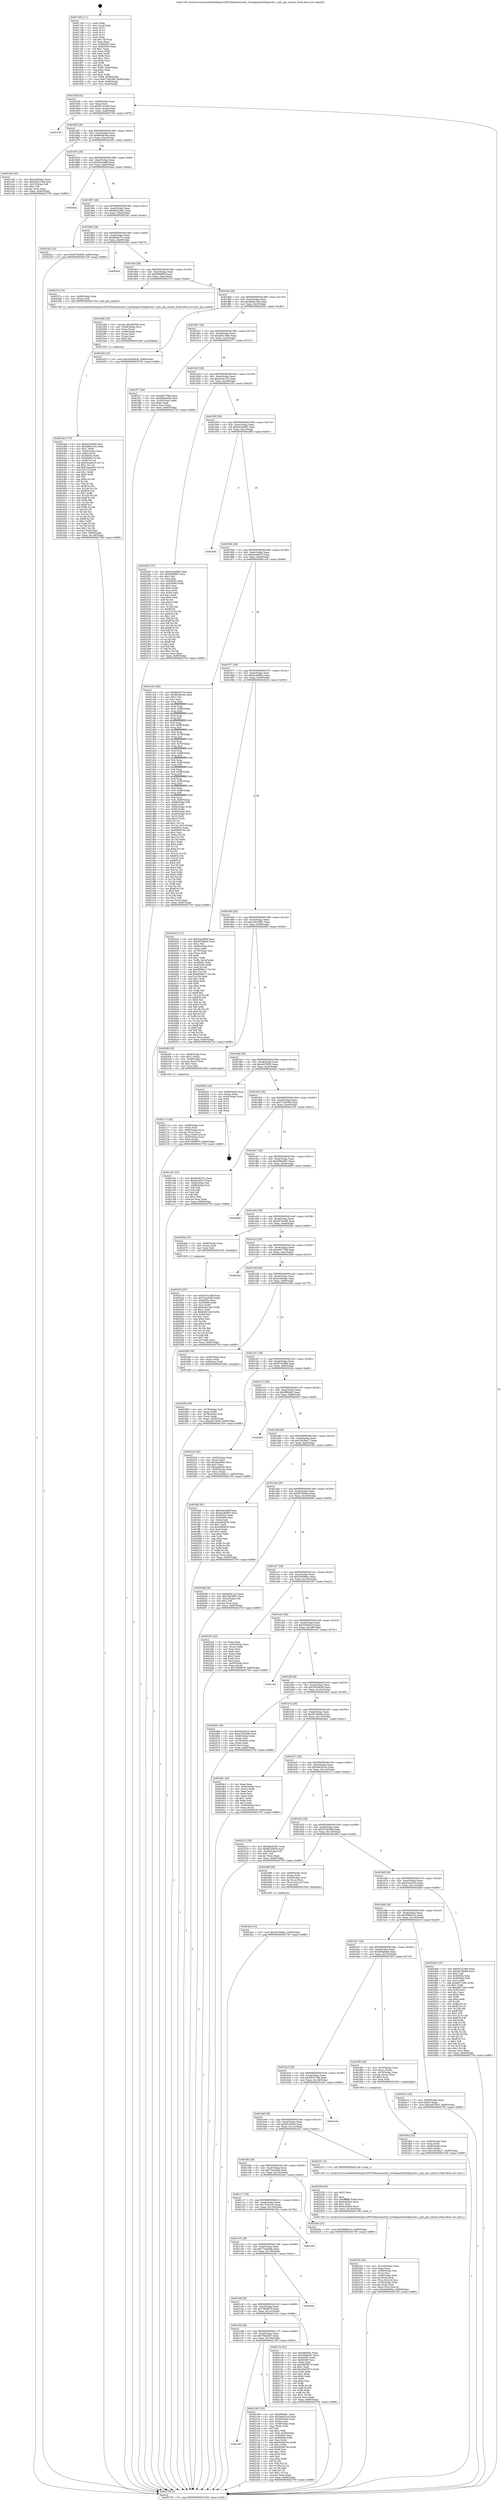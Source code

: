 digraph "0x4017d0" {
  label = "0x4017d0 (/mnt/c/Users/mathe/Desktop/tcc/POCII/binaries/extr_h2odepspicotlslibpicotls.c_ptls_get_context_Final-ollvm.out::main(0))"
  labelloc = "t"
  node[shape=record]

  Entry [label="",width=0.3,height=0.3,shape=circle,fillcolor=black,style=filled]
  "0x40183f" [label="{
     0x40183f [32]\l
     | [instrs]\l
     &nbsp;&nbsp;0x40183f \<+6\>: mov -0x90(%rbp),%eax\l
     &nbsp;&nbsp;0x401845 \<+2\>: mov %eax,%ecx\l
     &nbsp;&nbsp;0x401847 \<+6\>: sub $0x837a1eb9,%ecx\l
     &nbsp;&nbsp;0x40184d \<+6\>: mov %eax,-0xa4(%rbp)\l
     &nbsp;&nbsp;0x401853 \<+6\>: mov %ecx,-0xa8(%rbp)\l
     &nbsp;&nbsp;0x401859 \<+6\>: je 0000000000402740 \<main+0xf70\>\l
  }"]
  "0x402740" [label="{
     0x402740\l
  }", style=dashed]
  "0x40185f" [label="{
     0x40185f [28]\l
     | [instrs]\l
     &nbsp;&nbsp;0x40185f \<+5\>: jmp 0000000000401864 \<main+0x94\>\l
     &nbsp;&nbsp;0x401864 \<+6\>: mov -0xa4(%rbp),%eax\l
     &nbsp;&nbsp;0x40186a \<+5\>: sub $0x86cbb16e,%eax\l
     &nbsp;&nbsp;0x40186f \<+6\>: mov %eax,-0xac(%rbp)\l
     &nbsp;&nbsp;0x401875 \<+6\>: je 0000000000401e20 \<main+0x650\>\l
  }"]
  Exit [label="",width=0.3,height=0.3,shape=circle,fillcolor=black,style=filled,peripheries=2]
  "0x401e20" [label="{
     0x401e20 [30]\l
     | [instrs]\l
     &nbsp;&nbsp;0x401e20 \<+5\>: mov $0xee39cd4c,%eax\l
     &nbsp;&nbsp;0x401e25 \<+5\>: mov $0x5d91576d,%ecx\l
     &nbsp;&nbsp;0x401e2a \<+3\>: mov -0x31(%rbp),%dl\l
     &nbsp;&nbsp;0x401e2d \<+3\>: test $0x1,%dl\l
     &nbsp;&nbsp;0x401e30 \<+3\>: cmovne %ecx,%eax\l
     &nbsp;&nbsp;0x401e33 \<+6\>: mov %eax,-0x90(%rbp)\l
     &nbsp;&nbsp;0x401e39 \<+5\>: jmp 0000000000402759 \<main+0xf89\>\l
  }"]
  "0x40187b" [label="{
     0x40187b [28]\l
     | [instrs]\l
     &nbsp;&nbsp;0x40187b \<+5\>: jmp 0000000000401880 \<main+0xb0\>\l
     &nbsp;&nbsp;0x401880 \<+6\>: mov -0xa4(%rbp),%eax\l
     &nbsp;&nbsp;0x401886 \<+5\>: sub $0x92ac486f,%eax\l
     &nbsp;&nbsp;0x40188b \<+6\>: mov %eax,-0xb0(%rbp)\l
     &nbsp;&nbsp;0x401891 \<+6\>: je 00000000004026aa \<main+0xeda\>\l
  }"]
  "0x40257d" [label="{
     0x40257d [97]\l
     | [instrs]\l
     &nbsp;&nbsp;0x40257d \<+5\>: mov $0x837a1eb9,%ecx\l
     &nbsp;&nbsp;0x402582 \<+5\>: mov $0x74ec5de0,%edx\l
     &nbsp;&nbsp;0x402587 \<+7\>: mov 0x40505c,%esi\l
     &nbsp;&nbsp;0x40258e \<+8\>: mov 0x405060,%r8d\l
     &nbsp;&nbsp;0x402596 \<+3\>: mov %esi,%r9d\l
     &nbsp;&nbsp;0x402599 \<+7\>: add $0x6c8a7ab3,%r9d\l
     &nbsp;&nbsp;0x4025a0 \<+4\>: sub $0x1,%r9d\l
     &nbsp;&nbsp;0x4025a4 \<+7\>: sub $0x6c8a7ab3,%r9d\l
     &nbsp;&nbsp;0x4025ab \<+4\>: imul %r9d,%esi\l
     &nbsp;&nbsp;0x4025af \<+3\>: and $0x1,%esi\l
     &nbsp;&nbsp;0x4025b2 \<+3\>: cmp $0x0,%esi\l
     &nbsp;&nbsp;0x4025b5 \<+4\>: sete %r10b\l
     &nbsp;&nbsp;0x4025b9 \<+4\>: cmp $0xa,%r8d\l
     &nbsp;&nbsp;0x4025bd \<+4\>: setl %r11b\l
     &nbsp;&nbsp;0x4025c1 \<+3\>: mov %r10b,%bl\l
     &nbsp;&nbsp;0x4025c4 \<+3\>: and %r11b,%bl\l
     &nbsp;&nbsp;0x4025c7 \<+3\>: xor %r11b,%r10b\l
     &nbsp;&nbsp;0x4025ca \<+3\>: or %r10b,%bl\l
     &nbsp;&nbsp;0x4025cd \<+3\>: test $0x1,%bl\l
     &nbsp;&nbsp;0x4025d0 \<+3\>: cmovne %edx,%ecx\l
     &nbsp;&nbsp;0x4025d3 \<+6\>: mov %ecx,-0x90(%rbp)\l
     &nbsp;&nbsp;0x4025d9 \<+5\>: jmp 0000000000402759 \<main+0xf89\>\l
  }"]
  "0x4026aa" [label="{
     0x4026aa\l
  }", style=dashed]
  "0x401897" [label="{
     0x401897 [28]\l
     | [instrs]\l
     &nbsp;&nbsp;0x401897 \<+5\>: jmp 000000000040189c \<main+0xcc\>\l
     &nbsp;&nbsp;0x40189c \<+6\>: mov -0xa4(%rbp),%eax\l
     &nbsp;&nbsp;0x4018a2 \<+5\>: sub $0x96a22d81,%eax\l
     &nbsp;&nbsp;0x4018a7 \<+6\>: mov %eax,-0xb4(%rbp)\l
     &nbsp;&nbsp;0x4018ad \<+6\>: je 00000000004022bc \<main+0xaec\>\l
  }"]
  "0x4024a2" [label="{
     0x4024a2 [15]\l
     | [instrs]\l
     &nbsp;&nbsp;0x4024a2 \<+10\>: movl $0x3b7be94a,-0x90(%rbp)\l
     &nbsp;&nbsp;0x4024ac \<+5\>: jmp 0000000000402759 \<main+0xf89\>\l
  }"]
  "0x4022bc" [label="{
     0x4022bc [15]\l
     | [instrs]\l
     &nbsp;&nbsp;0x4022bc \<+10\>: movl $0xf57be868,-0x90(%rbp)\l
     &nbsp;&nbsp;0x4022c6 \<+5\>: jmp 0000000000402759 \<main+0xf89\>\l
  }"]
  "0x4018b3" [label="{
     0x4018b3 [28]\l
     | [instrs]\l
     &nbsp;&nbsp;0x4018b3 \<+5\>: jmp 00000000004018b8 \<main+0xe8\>\l
     &nbsp;&nbsp;0x4018b8 \<+6\>: mov -0xa4(%rbp),%eax\l
     &nbsp;&nbsp;0x4018be \<+5\>: sub $0x9b40c57a,%eax\l
     &nbsp;&nbsp;0x4018c3 \<+6\>: mov %eax,-0xb8(%rbp)\l
     &nbsp;&nbsp;0x4018c9 \<+6\>: je 0000000000402644 \<main+0xe74\>\l
  }"]
  "0x4023ab" [label="{
     0x4023ab [170]\l
     | [instrs]\l
     &nbsp;&nbsp;0x4023ab \<+5\>: mov $0xb43cb665,%esi\l
     &nbsp;&nbsp;0x4023b0 \<+5\>: mov $0xa960c184,%edx\l
     &nbsp;&nbsp;0x4023b5 \<+3\>: mov $0x1,%r8b\l
     &nbsp;&nbsp;0x4023b8 \<+4\>: mov -0x40(%rbp),%rcx\l
     &nbsp;&nbsp;0x4023bc \<+6\>: movl $0x0,(%rcx)\l
     &nbsp;&nbsp;0x4023c2 \<+8\>: mov 0x40505c,%r9d\l
     &nbsp;&nbsp;0x4023ca \<+8\>: mov 0x405060,%r10d\l
     &nbsp;&nbsp;0x4023d2 \<+3\>: mov %r9d,%r11d\l
     &nbsp;&nbsp;0x4023d5 \<+7\>: sub $0x52eae925,%r11d\l
     &nbsp;&nbsp;0x4023dc \<+4\>: sub $0x1,%r11d\l
     &nbsp;&nbsp;0x4023e0 \<+7\>: add $0x52eae925,%r11d\l
     &nbsp;&nbsp;0x4023e7 \<+4\>: imul %r11d,%r9d\l
     &nbsp;&nbsp;0x4023eb \<+4\>: and $0x1,%r9d\l
     &nbsp;&nbsp;0x4023ef \<+4\>: cmp $0x0,%r9d\l
     &nbsp;&nbsp;0x4023f3 \<+3\>: sete %bl\l
     &nbsp;&nbsp;0x4023f6 \<+4\>: cmp $0xa,%r10d\l
     &nbsp;&nbsp;0x4023fa \<+4\>: setl %r14b\l
     &nbsp;&nbsp;0x4023fe \<+3\>: mov %bl,%r15b\l
     &nbsp;&nbsp;0x402401 \<+4\>: xor $0xff,%r15b\l
     &nbsp;&nbsp;0x402405 \<+3\>: mov %r14b,%r12b\l
     &nbsp;&nbsp;0x402408 \<+4\>: xor $0xff,%r12b\l
     &nbsp;&nbsp;0x40240c \<+4\>: xor $0x1,%r8b\l
     &nbsp;&nbsp;0x402410 \<+3\>: mov %r15b,%r13b\l
     &nbsp;&nbsp;0x402413 \<+4\>: and $0xff,%r13b\l
     &nbsp;&nbsp;0x402417 \<+3\>: and %r8b,%bl\l
     &nbsp;&nbsp;0x40241a \<+3\>: mov %r12b,%cl\l
     &nbsp;&nbsp;0x40241d \<+3\>: and $0xff,%cl\l
     &nbsp;&nbsp;0x402420 \<+3\>: and %r8b,%r14b\l
     &nbsp;&nbsp;0x402423 \<+3\>: or %bl,%r13b\l
     &nbsp;&nbsp;0x402426 \<+3\>: or %r14b,%cl\l
     &nbsp;&nbsp;0x402429 \<+3\>: xor %cl,%r13b\l
     &nbsp;&nbsp;0x40242c \<+3\>: or %r12b,%r15b\l
     &nbsp;&nbsp;0x40242f \<+4\>: xor $0xff,%r15b\l
     &nbsp;&nbsp;0x402433 \<+4\>: or $0x1,%r8b\l
     &nbsp;&nbsp;0x402437 \<+3\>: and %r8b,%r15b\l
     &nbsp;&nbsp;0x40243a \<+3\>: or %r15b,%r13b\l
     &nbsp;&nbsp;0x40243d \<+4\>: test $0x1,%r13b\l
     &nbsp;&nbsp;0x402441 \<+3\>: cmovne %edx,%esi\l
     &nbsp;&nbsp;0x402444 \<+6\>: mov %esi,-0x90(%rbp)\l
     &nbsp;&nbsp;0x40244a \<+6\>: mov %eax,-0x148(%rbp)\l
     &nbsp;&nbsp;0x402450 \<+5\>: jmp 0000000000402759 \<main+0xf89\>\l
  }"]
  "0x402644" [label="{
     0x402644\l
  }", style=dashed]
  "0x4018cf" [label="{
     0x4018cf [28]\l
     | [instrs]\l
     &nbsp;&nbsp;0x4018cf \<+5\>: jmp 00000000004018d4 \<main+0x104\>\l
     &nbsp;&nbsp;0x4018d4 \<+6\>: mov -0xa4(%rbp),%eax\l
     &nbsp;&nbsp;0x4018da \<+5\>: sub $0x9f4f0f93,%eax\l
     &nbsp;&nbsp;0x4018df \<+6\>: mov %eax,-0xbc(%rbp)\l
     &nbsp;&nbsp;0x4018e5 \<+6\>: je 000000000040237e \<main+0xbae\>\l
  }"]
  "0x40238a" [label="{
     0x40238a [33]\l
     | [instrs]\l
     &nbsp;&nbsp;0x40238a \<+10\>: movabs $0x4030b6,%rdi\l
     &nbsp;&nbsp;0x402394 \<+4\>: mov -0x48(%rbp),%rcx\l
     &nbsp;&nbsp;0x402398 \<+3\>: mov %rax,(%rcx)\l
     &nbsp;&nbsp;0x40239b \<+4\>: mov -0x48(%rbp),%rax\l
     &nbsp;&nbsp;0x40239f \<+3\>: mov (%rax),%rax\l
     &nbsp;&nbsp;0x4023a2 \<+2\>: mov (%rax),%esi\l
     &nbsp;&nbsp;0x4023a4 \<+2\>: mov $0x0,%al\l
     &nbsp;&nbsp;0x4023a6 \<+5\>: call 0000000000401040 \<printf@plt\>\l
     | [calls]\l
     &nbsp;&nbsp;0x401040 \{1\} (unknown)\l
  }"]
  "0x40237e" [label="{
     0x40237e [12]\l
     | [instrs]\l
     &nbsp;&nbsp;0x40237e \<+4\>: mov -0x68(%rbp),%rax\l
     &nbsp;&nbsp;0x402382 \<+3\>: mov (%rax),%rdi\l
     &nbsp;&nbsp;0x402385 \<+5\>: call 00000000004017b0 \<ptls_get_context\>\l
     | [calls]\l
     &nbsp;&nbsp;0x4017b0 \{1\} (/mnt/c/Users/mathe/Desktop/tcc/POCII/binaries/extr_h2odepspicotlslibpicotls.c_ptls_get_context_Final-ollvm.out::ptls_get_context)\l
  }"]
  "0x4018eb" [label="{
     0x4018eb [28]\l
     | [instrs]\l
     &nbsp;&nbsp;0x4018eb \<+5\>: jmp 00000000004018f0 \<main+0x120\>\l
     &nbsp;&nbsp;0x4018f0 \<+6\>: mov -0xa4(%rbp),%eax\l
     &nbsp;&nbsp;0x4018f6 \<+5\>: sub $0xa960c184,%eax\l
     &nbsp;&nbsp;0x4018fb \<+6\>: mov %eax,-0xc0(%rbp)\l
     &nbsp;&nbsp;0x401901 \<+6\>: je 0000000000402455 \<main+0xc85\>\l
  }"]
  "0x40225e" [label="{
     0x40225e [52]\l
     | [instrs]\l
     &nbsp;&nbsp;0x40225e \<+6\>: mov -0x144(%rbp),%ecx\l
     &nbsp;&nbsp;0x402264 \<+3\>: imul %eax,%ecx\l
     &nbsp;&nbsp;0x402267 \<+4\>: mov -0x68(%rbp),%rsi\l
     &nbsp;&nbsp;0x40226b \<+3\>: mov (%rsi),%rsi\l
     &nbsp;&nbsp;0x40226e \<+4\>: mov -0x60(%rbp),%rdi\l
     &nbsp;&nbsp;0x402272 \<+3\>: movslq (%rdi),%rdi\l
     &nbsp;&nbsp;0x402275 \<+4\>: mov (%rsi,%rdi,8),%rsi\l
     &nbsp;&nbsp;0x402279 \<+4\>: mov -0x50(%rbp),%rdi\l
     &nbsp;&nbsp;0x40227d \<+3\>: movslq (%rdi),%rdi\l
     &nbsp;&nbsp;0x402280 \<+3\>: mov %ecx,(%rsi,%rdi,4)\l
     &nbsp;&nbsp;0x402283 \<+10\>: movl $0x2e9590ec,-0x90(%rbp)\l
     &nbsp;&nbsp;0x40228d \<+5\>: jmp 0000000000402759 \<main+0xf89\>\l
  }"]
  "0x402455" [label="{
     0x402455 [15]\l
     | [instrs]\l
     &nbsp;&nbsp;0x402455 \<+10\>: movl $0x33b50b26,-0x90(%rbp)\l
     &nbsp;&nbsp;0x40245f \<+5\>: jmp 0000000000402759 \<main+0xf89\>\l
  }"]
  "0x401907" [label="{
     0x401907 [28]\l
     | [instrs]\l
     &nbsp;&nbsp;0x401907 \<+5\>: jmp 000000000040190c \<main+0x13c\>\l
     &nbsp;&nbsp;0x40190c \<+6\>: mov -0xa4(%rbp),%eax\l
     &nbsp;&nbsp;0x401912 \<+5\>: sub $0xad013b06,%eax\l
     &nbsp;&nbsp;0x401917 \<+6\>: mov %eax,-0xc4(%rbp)\l
     &nbsp;&nbsp;0x40191d \<+6\>: je 0000000000401f77 \<main+0x7a7\>\l
  }"]
  "0x402236" [label="{
     0x402236 [40]\l
     | [instrs]\l
     &nbsp;&nbsp;0x402236 \<+5\>: mov $0x2,%ecx\l
     &nbsp;&nbsp;0x40223b \<+1\>: cltd\l
     &nbsp;&nbsp;0x40223c \<+2\>: idiv %ecx\l
     &nbsp;&nbsp;0x40223e \<+6\>: imul $0xfffffffe,%edx,%ecx\l
     &nbsp;&nbsp;0x402244 \<+6\>: sub $0xfcd42fce,%ecx\l
     &nbsp;&nbsp;0x40224a \<+3\>: add $0x1,%ecx\l
     &nbsp;&nbsp;0x40224d \<+6\>: add $0xfcd42fce,%ecx\l
     &nbsp;&nbsp;0x402253 \<+6\>: mov %ecx,-0x144(%rbp)\l
     &nbsp;&nbsp;0x402259 \<+5\>: call 0000000000401160 \<next_i\>\l
     | [calls]\l
     &nbsp;&nbsp;0x401160 \{1\} (/mnt/c/Users/mathe/Desktop/tcc/POCII/binaries/extr_h2odepspicotlslibpicotls.c_ptls_get_context_Final-ollvm.out::next_i)\l
  }"]
  "0x401f77" [label="{
     0x401f77 [30]\l
     | [instrs]\l
     &nbsp;&nbsp;0x401f77 \<+5\>: mov $0xe90776fd,%eax\l
     &nbsp;&nbsp;0x401f7c \<+5\>: mov $0x588a6e26,%ecx\l
     &nbsp;&nbsp;0x401f81 \<+3\>: mov -0x30(%rbp),%edx\l
     &nbsp;&nbsp;0x401f84 \<+3\>: cmp $0x0,%edx\l
     &nbsp;&nbsp;0x401f87 \<+3\>: cmove %ecx,%eax\l
     &nbsp;&nbsp;0x401f8a \<+6\>: mov %eax,-0x90(%rbp)\l
     &nbsp;&nbsp;0x401f90 \<+5\>: jmp 0000000000402759 \<main+0xf89\>\l
  }"]
  "0x401923" [label="{
     0x401923 [28]\l
     | [instrs]\l
     &nbsp;&nbsp;0x401923 \<+5\>: jmp 0000000000401928 \<main+0x158\>\l
     &nbsp;&nbsp;0x401928 \<+6\>: mov -0xa4(%rbp),%eax\l
     &nbsp;&nbsp;0x40192e \<+5\>: sub $0xae54c122,%eax\l
     &nbsp;&nbsp;0x401933 \<+6\>: mov %eax,-0xc8(%rbp)\l
     &nbsp;&nbsp;0x401939 \<+6\>: je 00000000004022f5 \<main+0xb25\>\l
  }"]
  "0x401c87" [label="{
     0x401c87\l
  }", style=dashed]
  "0x4022f5" [label="{
     0x4022f5 [137]\l
     | [instrs]\l
     &nbsp;&nbsp;0x4022f5 \<+5\>: mov $0xb43cb665,%eax\l
     &nbsp;&nbsp;0x4022fa \<+5\>: mov $0x9f4f0f93,%ecx\l
     &nbsp;&nbsp;0x4022ff \<+2\>: mov $0x1,%dl\l
     &nbsp;&nbsp;0x402301 \<+2\>: xor %esi,%esi\l
     &nbsp;&nbsp;0x402303 \<+7\>: mov 0x40505c,%edi\l
     &nbsp;&nbsp;0x40230a \<+8\>: mov 0x405060,%r8d\l
     &nbsp;&nbsp;0x402312 \<+3\>: sub $0x1,%esi\l
     &nbsp;&nbsp;0x402315 \<+3\>: mov %edi,%r9d\l
     &nbsp;&nbsp;0x402318 \<+3\>: add %esi,%r9d\l
     &nbsp;&nbsp;0x40231b \<+4\>: imul %r9d,%edi\l
     &nbsp;&nbsp;0x40231f \<+3\>: and $0x1,%edi\l
     &nbsp;&nbsp;0x402322 \<+3\>: cmp $0x0,%edi\l
     &nbsp;&nbsp;0x402325 \<+4\>: sete %r10b\l
     &nbsp;&nbsp;0x402329 \<+4\>: cmp $0xa,%r8d\l
     &nbsp;&nbsp;0x40232d \<+4\>: setl %r11b\l
     &nbsp;&nbsp;0x402331 \<+3\>: mov %r10b,%bl\l
     &nbsp;&nbsp;0x402334 \<+3\>: xor $0xff,%bl\l
     &nbsp;&nbsp;0x402337 \<+3\>: mov %r11b,%r14b\l
     &nbsp;&nbsp;0x40233a \<+4\>: xor $0xff,%r14b\l
     &nbsp;&nbsp;0x40233e \<+3\>: xor $0x1,%dl\l
     &nbsp;&nbsp;0x402341 \<+3\>: mov %bl,%r15b\l
     &nbsp;&nbsp;0x402344 \<+4\>: and $0xff,%r15b\l
     &nbsp;&nbsp;0x402348 \<+3\>: and %dl,%r10b\l
     &nbsp;&nbsp;0x40234b \<+3\>: mov %r14b,%r12b\l
     &nbsp;&nbsp;0x40234e \<+4\>: and $0xff,%r12b\l
     &nbsp;&nbsp;0x402352 \<+3\>: and %dl,%r11b\l
     &nbsp;&nbsp;0x402355 \<+3\>: or %r10b,%r15b\l
     &nbsp;&nbsp;0x402358 \<+3\>: or %r11b,%r12b\l
     &nbsp;&nbsp;0x40235b \<+3\>: xor %r12b,%r15b\l
     &nbsp;&nbsp;0x40235e \<+3\>: or %r14b,%bl\l
     &nbsp;&nbsp;0x402361 \<+3\>: xor $0xff,%bl\l
     &nbsp;&nbsp;0x402364 \<+3\>: or $0x1,%dl\l
     &nbsp;&nbsp;0x402367 \<+2\>: and %dl,%bl\l
     &nbsp;&nbsp;0x402369 \<+3\>: or %bl,%r15b\l
     &nbsp;&nbsp;0x40236c \<+4\>: test $0x1,%r15b\l
     &nbsp;&nbsp;0x402370 \<+3\>: cmovne %ecx,%eax\l
     &nbsp;&nbsp;0x402373 \<+6\>: mov %eax,-0x90(%rbp)\l
     &nbsp;&nbsp;0x402379 \<+5\>: jmp 0000000000402759 \<main+0xf89\>\l
  }"]
  "0x40193f" [label="{
     0x40193f [28]\l
     | [instrs]\l
     &nbsp;&nbsp;0x40193f \<+5\>: jmp 0000000000401944 \<main+0x174\>\l
     &nbsp;&nbsp;0x401944 \<+6\>: mov -0xa4(%rbp),%eax\l
     &nbsp;&nbsp;0x40194a \<+5\>: sub $0xb43cb665,%eax\l
     &nbsp;&nbsp;0x40194f \<+6\>: mov %eax,-0xcc(%rbp)\l
     &nbsp;&nbsp;0x401955 \<+6\>: je 00000000004026f4 \<main+0xf24\>\l
  }"]
  "0x402199" [label="{
     0x402199 [122]\l
     | [instrs]\l
     &nbsp;&nbsp;0x402199 \<+5\>: mov $0x5f60d81,%eax\l
     &nbsp;&nbsp;0x40219e \<+5\>: mov $0x3eb3d1a4,%ecx\l
     &nbsp;&nbsp;0x4021a3 \<+4\>: mov -0x50(%rbp),%rdx\l
     &nbsp;&nbsp;0x4021a7 \<+2\>: mov (%rdx),%esi\l
     &nbsp;&nbsp;0x4021a9 \<+4\>: mov -0x58(%rbp),%rdx\l
     &nbsp;&nbsp;0x4021ad \<+2\>: cmp (%rdx),%esi\l
     &nbsp;&nbsp;0x4021af \<+4\>: setl %dil\l
     &nbsp;&nbsp;0x4021b3 \<+4\>: and $0x1,%dil\l
     &nbsp;&nbsp;0x4021b7 \<+4\>: mov %dil,-0x29(%rbp)\l
     &nbsp;&nbsp;0x4021bb \<+7\>: mov 0x40505c,%esi\l
     &nbsp;&nbsp;0x4021c2 \<+8\>: mov 0x405060,%r8d\l
     &nbsp;&nbsp;0x4021ca \<+3\>: mov %esi,%r9d\l
     &nbsp;&nbsp;0x4021cd \<+7\>: add $0x9004b76e,%r9d\l
     &nbsp;&nbsp;0x4021d4 \<+4\>: sub $0x1,%r9d\l
     &nbsp;&nbsp;0x4021d8 \<+7\>: sub $0x9004b76e,%r9d\l
     &nbsp;&nbsp;0x4021df \<+4\>: imul %r9d,%esi\l
     &nbsp;&nbsp;0x4021e3 \<+3\>: and $0x1,%esi\l
     &nbsp;&nbsp;0x4021e6 \<+3\>: cmp $0x0,%esi\l
     &nbsp;&nbsp;0x4021e9 \<+4\>: sete %dil\l
     &nbsp;&nbsp;0x4021ed \<+4\>: cmp $0xa,%r8d\l
     &nbsp;&nbsp;0x4021f1 \<+4\>: setl %r10b\l
     &nbsp;&nbsp;0x4021f5 \<+3\>: mov %dil,%r11b\l
     &nbsp;&nbsp;0x4021f8 \<+3\>: and %r10b,%r11b\l
     &nbsp;&nbsp;0x4021fb \<+3\>: xor %r10b,%dil\l
     &nbsp;&nbsp;0x4021fe \<+3\>: or %dil,%r11b\l
     &nbsp;&nbsp;0x402201 \<+4\>: test $0x1,%r11b\l
     &nbsp;&nbsp;0x402205 \<+3\>: cmovne %ecx,%eax\l
     &nbsp;&nbsp;0x402208 \<+6\>: mov %eax,-0x90(%rbp)\l
     &nbsp;&nbsp;0x40220e \<+5\>: jmp 0000000000402759 \<main+0xf89\>\l
  }"]
  "0x4026f4" [label="{
     0x4026f4\l
  }", style=dashed]
  "0x40195b" [label="{
     0x40195b [28]\l
     | [instrs]\l
     &nbsp;&nbsp;0x40195b \<+5\>: jmp 0000000000401960 \<main+0x190\>\l
     &nbsp;&nbsp;0x401960 \<+6\>: mov -0xa4(%rbp),%eax\l
     &nbsp;&nbsp;0x401966 \<+5\>: sub $0xb4c4f475,%eax\l
     &nbsp;&nbsp;0x40196b \<+6\>: mov %eax,-0xd0(%rbp)\l
     &nbsp;&nbsp;0x401971 \<+6\>: je 0000000000401cc6 \<main+0x4f6\>\l
  }"]
  "0x401c6b" [label="{
     0x401c6b [28]\l
     | [instrs]\l
     &nbsp;&nbsp;0x401c6b \<+5\>: jmp 0000000000401c70 \<main+0x4a0\>\l
     &nbsp;&nbsp;0x401c70 \<+6\>: mov -0xa4(%rbp),%eax\l
     &nbsp;&nbsp;0x401c76 \<+5\>: sub $0x7fddc6d7,%eax\l
     &nbsp;&nbsp;0x401c7b \<+6\>: mov %eax,-0x140(%rbp)\l
     &nbsp;&nbsp;0x401c81 \<+6\>: je 0000000000402199 \<main+0x9c9\>\l
  }"]
  "0x401cc6" [label="{
     0x401cc6 [346]\l
     | [instrs]\l
     &nbsp;&nbsp;0x401cc6 \<+5\>: mov $0x9b40c57a,%eax\l
     &nbsp;&nbsp;0x401ccb \<+5\>: mov $0x86cbb16e,%ecx\l
     &nbsp;&nbsp;0x401cd0 \<+2\>: mov $0x1,%dl\l
     &nbsp;&nbsp;0x401cd2 \<+2\>: xor %esi,%esi\l
     &nbsp;&nbsp;0x401cd4 \<+3\>: mov %rsp,%rdi\l
     &nbsp;&nbsp;0x401cd7 \<+4\>: add $0xfffffffffffffff0,%rdi\l
     &nbsp;&nbsp;0x401cdb \<+3\>: mov %rdi,%rsp\l
     &nbsp;&nbsp;0x401cde \<+7\>: mov %rdi,-0x88(%rbp)\l
     &nbsp;&nbsp;0x401ce5 \<+3\>: mov %rsp,%rdi\l
     &nbsp;&nbsp;0x401ce8 \<+4\>: add $0xfffffffffffffff0,%rdi\l
     &nbsp;&nbsp;0x401cec \<+3\>: mov %rdi,%rsp\l
     &nbsp;&nbsp;0x401cef \<+3\>: mov %rsp,%r8\l
     &nbsp;&nbsp;0x401cf2 \<+4\>: add $0xfffffffffffffff0,%r8\l
     &nbsp;&nbsp;0x401cf6 \<+3\>: mov %r8,%rsp\l
     &nbsp;&nbsp;0x401cf9 \<+4\>: mov %r8,-0x80(%rbp)\l
     &nbsp;&nbsp;0x401cfd \<+3\>: mov %rsp,%r8\l
     &nbsp;&nbsp;0x401d00 \<+4\>: add $0xfffffffffffffff0,%r8\l
     &nbsp;&nbsp;0x401d04 \<+3\>: mov %r8,%rsp\l
     &nbsp;&nbsp;0x401d07 \<+4\>: mov %r8,-0x78(%rbp)\l
     &nbsp;&nbsp;0x401d0b \<+3\>: mov %rsp,%r8\l
     &nbsp;&nbsp;0x401d0e \<+4\>: add $0xfffffffffffffff0,%r8\l
     &nbsp;&nbsp;0x401d12 \<+3\>: mov %r8,%rsp\l
     &nbsp;&nbsp;0x401d15 \<+4\>: mov %r8,-0x70(%rbp)\l
     &nbsp;&nbsp;0x401d19 \<+3\>: mov %rsp,%r8\l
     &nbsp;&nbsp;0x401d1c \<+4\>: add $0xfffffffffffffff0,%r8\l
     &nbsp;&nbsp;0x401d20 \<+3\>: mov %r8,%rsp\l
     &nbsp;&nbsp;0x401d23 \<+4\>: mov %r8,-0x68(%rbp)\l
     &nbsp;&nbsp;0x401d27 \<+3\>: mov %rsp,%r8\l
     &nbsp;&nbsp;0x401d2a \<+4\>: add $0xfffffffffffffff0,%r8\l
     &nbsp;&nbsp;0x401d2e \<+3\>: mov %r8,%rsp\l
     &nbsp;&nbsp;0x401d31 \<+4\>: mov %r8,-0x60(%rbp)\l
     &nbsp;&nbsp;0x401d35 \<+3\>: mov %rsp,%r8\l
     &nbsp;&nbsp;0x401d38 \<+4\>: add $0xfffffffffffffff0,%r8\l
     &nbsp;&nbsp;0x401d3c \<+3\>: mov %r8,%rsp\l
     &nbsp;&nbsp;0x401d3f \<+4\>: mov %r8,-0x58(%rbp)\l
     &nbsp;&nbsp;0x401d43 \<+3\>: mov %rsp,%r8\l
     &nbsp;&nbsp;0x401d46 \<+4\>: add $0xfffffffffffffff0,%r8\l
     &nbsp;&nbsp;0x401d4a \<+3\>: mov %r8,%rsp\l
     &nbsp;&nbsp;0x401d4d \<+4\>: mov %r8,-0x50(%rbp)\l
     &nbsp;&nbsp;0x401d51 \<+3\>: mov %rsp,%r8\l
     &nbsp;&nbsp;0x401d54 \<+4\>: add $0xfffffffffffffff0,%r8\l
     &nbsp;&nbsp;0x401d58 \<+3\>: mov %r8,%rsp\l
     &nbsp;&nbsp;0x401d5b \<+4\>: mov %r8,-0x48(%rbp)\l
     &nbsp;&nbsp;0x401d5f \<+3\>: mov %rsp,%r8\l
     &nbsp;&nbsp;0x401d62 \<+4\>: add $0xfffffffffffffff0,%r8\l
     &nbsp;&nbsp;0x401d66 \<+3\>: mov %r8,%rsp\l
     &nbsp;&nbsp;0x401d69 \<+4\>: mov %r8,-0x40(%rbp)\l
     &nbsp;&nbsp;0x401d6d \<+7\>: mov -0x88(%rbp),%r8\l
     &nbsp;&nbsp;0x401d74 \<+7\>: movl $0x0,(%r8)\l
     &nbsp;&nbsp;0x401d7b \<+7\>: mov -0x94(%rbp),%r9d\l
     &nbsp;&nbsp;0x401d82 \<+3\>: mov %r9d,(%rdi)\l
     &nbsp;&nbsp;0x401d85 \<+4\>: mov -0x80(%rbp),%r8\l
     &nbsp;&nbsp;0x401d89 \<+7\>: mov -0xa0(%rbp),%r10\l
     &nbsp;&nbsp;0x401d90 \<+3\>: mov %r10,(%r8)\l
     &nbsp;&nbsp;0x401d93 \<+3\>: cmpl $0x2,(%rdi)\l
     &nbsp;&nbsp;0x401d96 \<+4\>: setne %r11b\l
     &nbsp;&nbsp;0x401d9a \<+4\>: and $0x1,%r11b\l
     &nbsp;&nbsp;0x401d9e \<+4\>: mov %r11b,-0x31(%rbp)\l
     &nbsp;&nbsp;0x401da2 \<+7\>: mov 0x40505c,%ebx\l
     &nbsp;&nbsp;0x401da9 \<+8\>: mov 0x405060,%r14d\l
     &nbsp;&nbsp;0x401db1 \<+3\>: sub $0x1,%esi\l
     &nbsp;&nbsp;0x401db4 \<+3\>: mov %ebx,%r15d\l
     &nbsp;&nbsp;0x401db7 \<+3\>: add %esi,%r15d\l
     &nbsp;&nbsp;0x401dba \<+4\>: imul %r15d,%ebx\l
     &nbsp;&nbsp;0x401dbe \<+3\>: and $0x1,%ebx\l
     &nbsp;&nbsp;0x401dc1 \<+3\>: cmp $0x0,%ebx\l
     &nbsp;&nbsp;0x401dc4 \<+4\>: sete %r11b\l
     &nbsp;&nbsp;0x401dc8 \<+4\>: cmp $0xa,%r14d\l
     &nbsp;&nbsp;0x401dcc \<+4\>: setl %r12b\l
     &nbsp;&nbsp;0x401dd0 \<+3\>: mov %r11b,%r13b\l
     &nbsp;&nbsp;0x401dd3 \<+4\>: xor $0xff,%r13b\l
     &nbsp;&nbsp;0x401dd7 \<+3\>: mov %r12b,%sil\l
     &nbsp;&nbsp;0x401dda \<+4\>: xor $0xff,%sil\l
     &nbsp;&nbsp;0x401dde \<+3\>: xor $0x0,%dl\l
     &nbsp;&nbsp;0x401de1 \<+3\>: mov %r13b,%dil\l
     &nbsp;&nbsp;0x401de4 \<+4\>: and $0x0,%dil\l
     &nbsp;&nbsp;0x401de8 \<+3\>: and %dl,%r11b\l
     &nbsp;&nbsp;0x401deb \<+3\>: mov %sil,%r8b\l
     &nbsp;&nbsp;0x401dee \<+4\>: and $0x0,%r8b\l
     &nbsp;&nbsp;0x401df2 \<+3\>: and %dl,%r12b\l
     &nbsp;&nbsp;0x401df5 \<+3\>: or %r11b,%dil\l
     &nbsp;&nbsp;0x401df8 \<+3\>: or %r12b,%r8b\l
     &nbsp;&nbsp;0x401dfb \<+3\>: xor %r8b,%dil\l
     &nbsp;&nbsp;0x401dfe \<+3\>: or %sil,%r13b\l
     &nbsp;&nbsp;0x401e01 \<+4\>: xor $0xff,%r13b\l
     &nbsp;&nbsp;0x401e05 \<+3\>: or $0x0,%dl\l
     &nbsp;&nbsp;0x401e08 \<+3\>: and %dl,%r13b\l
     &nbsp;&nbsp;0x401e0b \<+3\>: or %r13b,%dil\l
     &nbsp;&nbsp;0x401e0e \<+4\>: test $0x1,%dil\l
     &nbsp;&nbsp;0x401e12 \<+3\>: cmovne %ecx,%eax\l
     &nbsp;&nbsp;0x401e15 \<+6\>: mov %eax,-0x90(%rbp)\l
     &nbsp;&nbsp;0x401e1b \<+5\>: jmp 0000000000402759 \<main+0xf89\>\l
  }"]
  "0x401977" [label="{
     0x401977 [28]\l
     | [instrs]\l
     &nbsp;&nbsp;0x401977 \<+5\>: jmp 000000000040197c \<main+0x1ac\>\l
     &nbsp;&nbsp;0x40197c \<+6\>: mov -0xa4(%rbp),%eax\l
     &nbsp;&nbsp;0x401982 \<+5\>: sub $0xbcc848b3,%eax\l
     &nbsp;&nbsp;0x401987 \<+6\>: mov %eax,-0xd4(%rbp)\l
     &nbsp;&nbsp;0x40198d \<+6\>: je 000000000040202d \<main+0x85d\>\l
  }"]
  "0x40213e" [label="{
     0x40213e [91]\l
     | [instrs]\l
     &nbsp;&nbsp;0x40213e \<+5\>: mov $0x5f60d81,%eax\l
     &nbsp;&nbsp;0x402143 \<+5\>: mov $0x7fddc6d7,%ecx\l
     &nbsp;&nbsp;0x402148 \<+7\>: mov 0x40505c,%edx\l
     &nbsp;&nbsp;0x40214f \<+7\>: mov 0x405060,%esi\l
     &nbsp;&nbsp;0x402156 \<+2\>: mov %edx,%edi\l
     &nbsp;&nbsp;0x402158 \<+6\>: sub $0xe9d3927a,%edi\l
     &nbsp;&nbsp;0x40215e \<+3\>: sub $0x1,%edi\l
     &nbsp;&nbsp;0x402161 \<+6\>: add $0xe9d3927a,%edi\l
     &nbsp;&nbsp;0x402167 \<+3\>: imul %edi,%edx\l
     &nbsp;&nbsp;0x40216a \<+3\>: and $0x1,%edx\l
     &nbsp;&nbsp;0x40216d \<+3\>: cmp $0x0,%edx\l
     &nbsp;&nbsp;0x402170 \<+4\>: sete %r8b\l
     &nbsp;&nbsp;0x402174 \<+3\>: cmp $0xa,%esi\l
     &nbsp;&nbsp;0x402177 \<+4\>: setl %r9b\l
     &nbsp;&nbsp;0x40217b \<+3\>: mov %r8b,%r10b\l
     &nbsp;&nbsp;0x40217e \<+3\>: and %r9b,%r10b\l
     &nbsp;&nbsp;0x402181 \<+3\>: xor %r9b,%r8b\l
     &nbsp;&nbsp;0x402184 \<+3\>: or %r8b,%r10b\l
     &nbsp;&nbsp;0x402187 \<+4\>: test $0x1,%r10b\l
     &nbsp;&nbsp;0x40218b \<+3\>: cmovne %ecx,%eax\l
     &nbsp;&nbsp;0x40218e \<+6\>: mov %eax,-0x90(%rbp)\l
     &nbsp;&nbsp;0x402194 \<+5\>: jmp 0000000000402759 \<main+0xf89\>\l
  }"]
  "0x40202d" [label="{
     0x40202d [171]\l
     | [instrs]\l
     &nbsp;&nbsp;0x40202d \<+5\>: mov $0x92ac486f,%eax\l
     &nbsp;&nbsp;0x402032 \<+5\>: mov $0x29768ee4,%ecx\l
     &nbsp;&nbsp;0x402037 \<+2\>: mov $0x1,%dl\l
     &nbsp;&nbsp;0x402039 \<+4\>: mov -0x60(%rbp),%rsi\l
     &nbsp;&nbsp;0x40203d \<+2\>: mov (%rsi),%edi\l
     &nbsp;&nbsp;0x40203f \<+4\>: mov -0x70(%rbp),%rsi\l
     &nbsp;&nbsp;0x402043 \<+2\>: cmp (%rsi),%edi\l
     &nbsp;&nbsp;0x402045 \<+4\>: setl %r8b\l
     &nbsp;&nbsp;0x402049 \<+4\>: and $0x1,%r8b\l
     &nbsp;&nbsp;0x40204d \<+4\>: mov %r8b,-0x2a(%rbp)\l
     &nbsp;&nbsp;0x402051 \<+7\>: mov 0x40505c,%edi\l
     &nbsp;&nbsp;0x402058 \<+8\>: mov 0x405060,%r9d\l
     &nbsp;&nbsp;0x402060 \<+3\>: mov %edi,%r10d\l
     &nbsp;&nbsp;0x402063 \<+7\>: sub $0xdf390c17,%r10d\l
     &nbsp;&nbsp;0x40206a \<+4\>: sub $0x1,%r10d\l
     &nbsp;&nbsp;0x40206e \<+7\>: add $0xdf390c17,%r10d\l
     &nbsp;&nbsp;0x402075 \<+4\>: imul %r10d,%edi\l
     &nbsp;&nbsp;0x402079 \<+3\>: and $0x1,%edi\l
     &nbsp;&nbsp;0x40207c \<+3\>: cmp $0x0,%edi\l
     &nbsp;&nbsp;0x40207f \<+4\>: sete %r8b\l
     &nbsp;&nbsp;0x402083 \<+4\>: cmp $0xa,%r9d\l
     &nbsp;&nbsp;0x402087 \<+4\>: setl %r11b\l
     &nbsp;&nbsp;0x40208b \<+3\>: mov %r8b,%bl\l
     &nbsp;&nbsp;0x40208e \<+3\>: xor $0xff,%bl\l
     &nbsp;&nbsp;0x402091 \<+3\>: mov %r11b,%r14b\l
     &nbsp;&nbsp;0x402094 \<+4\>: xor $0xff,%r14b\l
     &nbsp;&nbsp;0x402098 \<+3\>: xor $0x0,%dl\l
     &nbsp;&nbsp;0x40209b \<+3\>: mov %bl,%r15b\l
     &nbsp;&nbsp;0x40209e \<+4\>: and $0x0,%r15b\l
     &nbsp;&nbsp;0x4020a2 \<+3\>: and %dl,%r8b\l
     &nbsp;&nbsp;0x4020a5 \<+3\>: mov %r14b,%r12b\l
     &nbsp;&nbsp;0x4020a8 \<+4\>: and $0x0,%r12b\l
     &nbsp;&nbsp;0x4020ac \<+3\>: and %dl,%r11b\l
     &nbsp;&nbsp;0x4020af \<+3\>: or %r8b,%r15b\l
     &nbsp;&nbsp;0x4020b2 \<+3\>: or %r11b,%r12b\l
     &nbsp;&nbsp;0x4020b5 \<+3\>: xor %r12b,%r15b\l
     &nbsp;&nbsp;0x4020b8 \<+3\>: or %r14b,%bl\l
     &nbsp;&nbsp;0x4020bb \<+3\>: xor $0xff,%bl\l
     &nbsp;&nbsp;0x4020be \<+3\>: or $0x0,%dl\l
     &nbsp;&nbsp;0x4020c1 \<+2\>: and %dl,%bl\l
     &nbsp;&nbsp;0x4020c3 \<+3\>: or %bl,%r15b\l
     &nbsp;&nbsp;0x4020c6 \<+4\>: test $0x1,%r15b\l
     &nbsp;&nbsp;0x4020ca \<+3\>: cmovne %ecx,%eax\l
     &nbsp;&nbsp;0x4020cd \<+6\>: mov %eax,-0x90(%rbp)\l
     &nbsp;&nbsp;0x4020d3 \<+5\>: jmp 0000000000402759 \<main+0xf89\>\l
  }"]
  "0x401993" [label="{
     0x401993 [28]\l
     | [instrs]\l
     &nbsp;&nbsp;0x401993 \<+5\>: jmp 0000000000401998 \<main+0x1c8\>\l
     &nbsp;&nbsp;0x401998 \<+6\>: mov -0xa4(%rbp),%eax\l
     &nbsp;&nbsp;0x40199e \<+5\>: sub $0xc3b53881,%eax\l
     &nbsp;&nbsp;0x4019a3 \<+6\>: mov %eax,-0xd8(%rbp)\l
     &nbsp;&nbsp;0x4019a9 \<+6\>: je 00000000004020f6 \<main+0x926\>\l
  }"]
  "0x401c4f" [label="{
     0x401c4f [28]\l
     | [instrs]\l
     &nbsp;&nbsp;0x401c4f \<+5\>: jmp 0000000000401c54 \<main+0x484\>\l
     &nbsp;&nbsp;0x401c54 \<+6\>: mov -0xa4(%rbp),%eax\l
     &nbsp;&nbsp;0x401c5a \<+5\>: sub $0x79658f79,%eax\l
     &nbsp;&nbsp;0x401c5f \<+6\>: mov %eax,-0x13c(%rbp)\l
     &nbsp;&nbsp;0x401c65 \<+6\>: je 000000000040213e \<main+0x96e\>\l
  }"]
  "0x4020f6" [label="{
     0x4020f6 [29]\l
     | [instrs]\l
     &nbsp;&nbsp;0x4020f6 \<+4\>: mov -0x58(%rbp),%rax\l
     &nbsp;&nbsp;0x4020fa \<+6\>: movl $0x1,(%rax)\l
     &nbsp;&nbsp;0x402100 \<+4\>: mov -0x58(%rbp),%rax\l
     &nbsp;&nbsp;0x402104 \<+3\>: movslq (%rax),%rax\l
     &nbsp;&nbsp;0x402107 \<+4\>: shl $0x2,%rax\l
     &nbsp;&nbsp;0x40210b \<+3\>: mov %rax,%rdi\l
     &nbsp;&nbsp;0x40210e \<+5\>: call 0000000000401050 \<malloc@plt\>\l
     | [calls]\l
     &nbsp;&nbsp;0x401050 \{1\} (unknown)\l
  }"]
  "0x4019af" [label="{
     0x4019af [28]\l
     | [instrs]\l
     &nbsp;&nbsp;0x4019af \<+5\>: jmp 00000000004019b4 \<main+0x1e4\>\l
     &nbsp;&nbsp;0x4019b4 \<+6\>: mov -0xa4(%rbp),%eax\l
     &nbsp;&nbsp;0x4019ba \<+5\>: sub $0xc497fb52,%eax\l
     &nbsp;&nbsp;0x4019bf \<+6\>: mov %eax,-0xdc(%rbp)\l
     &nbsp;&nbsp;0x4019c5 \<+6\>: je 000000000040262c \<main+0xe5c\>\l
  }"]
  "0x4025fc" [label="{
     0x4025fc\l
  }", style=dashed]
  "0x40262c" [label="{
     0x40262c [24]\l
     | [instrs]\l
     &nbsp;&nbsp;0x40262c \<+7\>: mov -0x88(%rbp),%rax\l
     &nbsp;&nbsp;0x402633 \<+2\>: mov (%rax),%eax\l
     &nbsp;&nbsp;0x402635 \<+4\>: lea -0x28(%rbp),%rsp\l
     &nbsp;&nbsp;0x402639 \<+1\>: pop %rbx\l
     &nbsp;&nbsp;0x40263a \<+2\>: pop %r12\l
     &nbsp;&nbsp;0x40263c \<+2\>: pop %r13\l
     &nbsp;&nbsp;0x40263e \<+2\>: pop %r14\l
     &nbsp;&nbsp;0x402640 \<+2\>: pop %r15\l
     &nbsp;&nbsp;0x402642 \<+1\>: pop %rbp\l
     &nbsp;&nbsp;0x402643 \<+1\>: ret\l
  }"]
  "0x4019cb" [label="{
     0x4019cb [28]\l
     | [instrs]\l
     &nbsp;&nbsp;0x4019cb \<+5\>: jmp 00000000004019d0 \<main+0x200\>\l
     &nbsp;&nbsp;0x4019d0 \<+6\>: mov -0xa4(%rbp),%eax\l
     &nbsp;&nbsp;0x4019d6 \<+5\>: sub $0xc73a6399,%eax\l
     &nbsp;&nbsp;0x4019db \<+6\>: mov %eax,-0xe0(%rbp)\l
     &nbsp;&nbsp;0x4019e1 \<+6\>: je 0000000000401c91 \<main+0x4c1\>\l
  }"]
  "0x401c33" [label="{
     0x401c33 [28]\l
     | [instrs]\l
     &nbsp;&nbsp;0x401c33 \<+5\>: jmp 0000000000401c38 \<main+0x468\>\l
     &nbsp;&nbsp;0x401c38 \<+6\>: mov -0xa4(%rbp),%eax\l
     &nbsp;&nbsp;0x401c3e \<+5\>: sub $0x77ad4e8b,%eax\l
     &nbsp;&nbsp;0x401c43 \<+6\>: mov %eax,-0x138(%rbp)\l
     &nbsp;&nbsp;0x401c49 \<+6\>: je 00000000004025fc \<main+0xe2c\>\l
  }"]
  "0x401c91" [label="{
     0x401c91 [53]\l
     | [instrs]\l
     &nbsp;&nbsp;0x401c91 \<+5\>: mov $0x9b40c57a,%eax\l
     &nbsp;&nbsp;0x401c96 \<+5\>: mov $0xb4c4f475,%ecx\l
     &nbsp;&nbsp;0x401c9b \<+6\>: mov -0x8a(%rbp),%dl\l
     &nbsp;&nbsp;0x401ca1 \<+7\>: mov -0x89(%rbp),%sil\l
     &nbsp;&nbsp;0x401ca8 \<+3\>: mov %dl,%dil\l
     &nbsp;&nbsp;0x401cab \<+3\>: and %sil,%dil\l
     &nbsp;&nbsp;0x401cae \<+3\>: xor %sil,%dl\l
     &nbsp;&nbsp;0x401cb1 \<+3\>: or %dl,%dil\l
     &nbsp;&nbsp;0x401cb4 \<+4\>: test $0x1,%dil\l
     &nbsp;&nbsp;0x401cb8 \<+3\>: cmovne %ecx,%eax\l
     &nbsp;&nbsp;0x401cbb \<+6\>: mov %eax,-0x90(%rbp)\l
     &nbsp;&nbsp;0x401cc1 \<+5\>: jmp 0000000000402759 \<main+0xf89\>\l
  }"]
  "0x4019e7" [label="{
     0x4019e7 [28]\l
     | [instrs]\l
     &nbsp;&nbsp;0x4019e7 \<+5\>: jmp 00000000004019ec \<main+0x21c\>\l
     &nbsp;&nbsp;0x4019ec \<+6\>: mov -0xa4(%rbp),%eax\l
     &nbsp;&nbsp;0x4019f2 \<+5\>: sub $0xe08ea8b7,%eax\l
     &nbsp;&nbsp;0x4019f7 \<+6\>: mov %eax,-0xe4(%rbp)\l
     &nbsp;&nbsp;0x4019fd \<+6\>: je 0000000000402689 \<main+0xeb9\>\l
  }"]
  "0x402759" [label="{
     0x402759 [5]\l
     | [instrs]\l
     &nbsp;&nbsp;0x402759 \<+5\>: jmp 000000000040183f \<main+0x6f\>\l
  }"]
  "0x4017d0" [label="{
     0x4017d0 [111]\l
     | [instrs]\l
     &nbsp;&nbsp;0x4017d0 \<+1\>: push %rbp\l
     &nbsp;&nbsp;0x4017d1 \<+3\>: mov %rsp,%rbp\l
     &nbsp;&nbsp;0x4017d4 \<+2\>: push %r15\l
     &nbsp;&nbsp;0x4017d6 \<+2\>: push %r14\l
     &nbsp;&nbsp;0x4017d8 \<+2\>: push %r13\l
     &nbsp;&nbsp;0x4017da \<+2\>: push %r12\l
     &nbsp;&nbsp;0x4017dc \<+1\>: push %rbx\l
     &nbsp;&nbsp;0x4017dd \<+7\>: sub $0x148,%rsp\l
     &nbsp;&nbsp;0x4017e4 \<+2\>: xor %eax,%eax\l
     &nbsp;&nbsp;0x4017e6 \<+7\>: mov 0x40505c,%ecx\l
     &nbsp;&nbsp;0x4017ed \<+7\>: mov 0x405060,%edx\l
     &nbsp;&nbsp;0x4017f4 \<+3\>: sub $0x1,%eax\l
     &nbsp;&nbsp;0x4017f7 \<+3\>: mov %ecx,%r8d\l
     &nbsp;&nbsp;0x4017fa \<+3\>: add %eax,%r8d\l
     &nbsp;&nbsp;0x4017fd \<+4\>: imul %r8d,%ecx\l
     &nbsp;&nbsp;0x401801 \<+3\>: and $0x1,%ecx\l
     &nbsp;&nbsp;0x401804 \<+3\>: cmp $0x0,%ecx\l
     &nbsp;&nbsp;0x401807 \<+4\>: sete %r9b\l
     &nbsp;&nbsp;0x40180b \<+4\>: and $0x1,%r9b\l
     &nbsp;&nbsp;0x40180f \<+7\>: mov %r9b,-0x8a(%rbp)\l
     &nbsp;&nbsp;0x401816 \<+3\>: cmp $0xa,%edx\l
     &nbsp;&nbsp;0x401819 \<+4\>: setl %r9b\l
     &nbsp;&nbsp;0x40181d \<+4\>: and $0x1,%r9b\l
     &nbsp;&nbsp;0x401821 \<+7\>: mov %r9b,-0x89(%rbp)\l
     &nbsp;&nbsp;0x401828 \<+10\>: movl $0xc73a6399,-0x90(%rbp)\l
     &nbsp;&nbsp;0x401832 \<+6\>: mov %edi,-0x94(%rbp)\l
     &nbsp;&nbsp;0x401838 \<+7\>: mov %rsi,-0xa0(%rbp)\l
  }"]
  "0x401f3a" [label="{
     0x401f3a\l
  }", style=dashed]
  "0x401c17" [label="{
     0x401c17 [28]\l
     | [instrs]\l
     &nbsp;&nbsp;0x401c17 \<+5\>: jmp 0000000000401c1c \<main+0x44c\>\l
     &nbsp;&nbsp;0x401c1c \<+6\>: mov -0xa4(%rbp),%eax\l
     &nbsp;&nbsp;0x401c22 \<+5\>: sub $0x75c83c43,%eax\l
     &nbsp;&nbsp;0x401c27 \<+6\>: mov %eax,-0x134(%rbp)\l
     &nbsp;&nbsp;0x401c2d \<+6\>: je 0000000000401f3a \<main+0x76a\>\l
  }"]
  "0x402689" [label="{
     0x402689\l
  }", style=dashed]
  "0x401a03" [label="{
     0x401a03 [28]\l
     | [instrs]\l
     &nbsp;&nbsp;0x401a03 \<+5\>: jmp 0000000000401a08 \<main+0x238\>\l
     &nbsp;&nbsp;0x401a08 \<+6\>: mov -0xa4(%rbp),%eax\l
     &nbsp;&nbsp;0x401a0e \<+5\>: sub $0xe8724e98,%eax\l
     &nbsp;&nbsp;0x401a13 \<+6\>: mov %eax,-0xe8(%rbp)\l
     &nbsp;&nbsp;0x401a19 \<+6\>: je 000000000040256e \<main+0xd9e\>\l
  }"]
  "0x4025de" [label="{
     0x4025de [15]\l
     | [instrs]\l
     &nbsp;&nbsp;0x4025de \<+10\>: movl $0x5680b1ec,-0x90(%rbp)\l
     &nbsp;&nbsp;0x4025e8 \<+5\>: jmp 0000000000402759 \<main+0xf89\>\l
  }"]
  "0x40256e" [label="{
     0x40256e [15]\l
     | [instrs]\l
     &nbsp;&nbsp;0x40256e \<+4\>: mov -0x68(%rbp),%rax\l
     &nbsp;&nbsp;0x402572 \<+3\>: mov (%rax),%rax\l
     &nbsp;&nbsp;0x402575 \<+3\>: mov %rax,%rdi\l
     &nbsp;&nbsp;0x402578 \<+5\>: call 0000000000401030 \<free@plt\>\l
     | [calls]\l
     &nbsp;&nbsp;0x401030 \{1\} (unknown)\l
  }"]
  "0x401a1f" [label="{
     0x401a1f [28]\l
     | [instrs]\l
     &nbsp;&nbsp;0x401a1f \<+5\>: jmp 0000000000401a24 \<main+0x254\>\l
     &nbsp;&nbsp;0x401a24 \<+6\>: mov -0xa4(%rbp),%eax\l
     &nbsp;&nbsp;0x401a2a \<+5\>: sub $0xe90776fd,%eax\l
     &nbsp;&nbsp;0x401a2f \<+6\>: mov %eax,-0xec(%rbp)\l
     &nbsp;&nbsp;0x401a35 \<+6\>: je 00000000004025ed \<main+0xe1d\>\l
  }"]
  "0x401bfb" [label="{
     0x401bfb [28]\l
     | [instrs]\l
     &nbsp;&nbsp;0x401bfb \<+5\>: jmp 0000000000401c00 \<main+0x430\>\l
     &nbsp;&nbsp;0x401c00 \<+6\>: mov -0xa4(%rbp),%eax\l
     &nbsp;&nbsp;0x401c06 \<+5\>: sub $0x74ec5de0,%eax\l
     &nbsp;&nbsp;0x401c0b \<+6\>: mov %eax,-0x130(%rbp)\l
     &nbsp;&nbsp;0x401c11 \<+6\>: je 00000000004025de \<main+0xe0e\>\l
  }"]
  "0x4025ed" [label="{
     0x4025ed\l
  }", style=dashed]
  "0x401a3b" [label="{
     0x401a3b [28]\l
     | [instrs]\l
     &nbsp;&nbsp;0x401a3b \<+5\>: jmp 0000000000401a40 \<main+0x270\>\l
     &nbsp;&nbsp;0x401a40 \<+6\>: mov -0xa4(%rbp),%eax\l
     &nbsp;&nbsp;0x401a46 \<+5\>: sub $0xee39cd4c,%eax\l
     &nbsp;&nbsp;0x401a4b \<+6\>: mov %eax,-0xf0(%rbp)\l
     &nbsp;&nbsp;0x401a51 \<+6\>: je 0000000000401f49 \<main+0x779\>\l
  }"]
  "0x402231" [label="{
     0x402231 [5]\l
     | [instrs]\l
     &nbsp;&nbsp;0x402231 \<+5\>: call 0000000000401160 \<next_i\>\l
     | [calls]\l
     &nbsp;&nbsp;0x401160 \{1\} (/mnt/c/Users/mathe/Desktop/tcc/POCII/binaries/extr_h2odepspicotlslibpicotls.c_ptls_get_context_Final-ollvm.out::next_i)\l
  }"]
  "0x401f49" [label="{
     0x401f49 [16]\l
     | [instrs]\l
     &nbsp;&nbsp;0x401f49 \<+4\>: mov -0x80(%rbp),%rax\l
     &nbsp;&nbsp;0x401f4d \<+3\>: mov (%rax),%rax\l
     &nbsp;&nbsp;0x401f50 \<+4\>: mov 0x8(%rax),%rdi\l
     &nbsp;&nbsp;0x401f54 \<+5\>: call 0000000000401060 \<atoi@plt\>\l
     | [calls]\l
     &nbsp;&nbsp;0x401060 \{1\} (unknown)\l
  }"]
  "0x401a57" [label="{
     0x401a57 [28]\l
     | [instrs]\l
     &nbsp;&nbsp;0x401a57 \<+5\>: jmp 0000000000401a5c \<main+0x28c\>\l
     &nbsp;&nbsp;0x401a5c \<+6\>: mov -0xa4(%rbp),%eax\l
     &nbsp;&nbsp;0x401a62 \<+5\>: sub $0xf57be868,%eax\l
     &nbsp;&nbsp;0x401a67 \<+6\>: mov %eax,-0xf4(%rbp)\l
     &nbsp;&nbsp;0x401a6d \<+6\>: je 00000000004022cb \<main+0xafb\>\l
  }"]
  "0x401f59" [label="{
     0x401f59 [30]\l
     | [instrs]\l
     &nbsp;&nbsp;0x401f59 \<+4\>: mov -0x78(%rbp),%rdi\l
     &nbsp;&nbsp;0x401f5d \<+2\>: mov %eax,(%rdi)\l
     &nbsp;&nbsp;0x401f5f \<+4\>: mov -0x78(%rbp),%rdi\l
     &nbsp;&nbsp;0x401f63 \<+2\>: mov (%rdi),%eax\l
     &nbsp;&nbsp;0x401f65 \<+3\>: mov %eax,-0x30(%rbp)\l
     &nbsp;&nbsp;0x401f68 \<+10\>: movl $0xad013b06,-0x90(%rbp)\l
     &nbsp;&nbsp;0x401f72 \<+5\>: jmp 0000000000402759 \<main+0xf89\>\l
  }"]
  "0x401bdf" [label="{
     0x401bdf [28]\l
     | [instrs]\l
     &nbsp;&nbsp;0x401bdf \<+5\>: jmp 0000000000401be4 \<main+0x414\>\l
     &nbsp;&nbsp;0x401be4 \<+6\>: mov -0xa4(%rbp),%eax\l
     &nbsp;&nbsp;0x401bea \<+5\>: sub $0x6f1450cd,%eax\l
     &nbsp;&nbsp;0x401bef \<+6\>: mov %eax,-0x12c(%rbp)\l
     &nbsp;&nbsp;0x401bf5 \<+6\>: je 0000000000402231 \<main+0xa61\>\l
  }"]
  "0x4022cb" [label="{
     0x4022cb [42]\l
     | [instrs]\l
     &nbsp;&nbsp;0x4022cb \<+4\>: mov -0x60(%rbp),%rax\l
     &nbsp;&nbsp;0x4022cf \<+2\>: mov (%rax),%ecx\l
     &nbsp;&nbsp;0x4022d1 \<+6\>: add $0x5aa684e,%ecx\l
     &nbsp;&nbsp;0x4022d7 \<+3\>: add $0x1,%ecx\l
     &nbsp;&nbsp;0x4022da \<+6\>: sub $0x5aa684e,%ecx\l
     &nbsp;&nbsp;0x4022e0 \<+4\>: mov -0x60(%rbp),%rax\l
     &nbsp;&nbsp;0x4022e4 \<+2\>: mov %ecx,(%rax)\l
     &nbsp;&nbsp;0x4022e6 \<+10\>: movl $0x1b536a17,-0x90(%rbp)\l
     &nbsp;&nbsp;0x4022f0 \<+5\>: jmp 0000000000402759 \<main+0xf89\>\l
  }"]
  "0x401a73" [label="{
     0x401a73 [28]\l
     | [instrs]\l
     &nbsp;&nbsp;0x401a73 \<+5\>: jmp 0000000000401a78 \<main+0x2a8\>\l
     &nbsp;&nbsp;0x401a78 \<+6\>: mov -0xa4(%rbp),%eax\l
     &nbsp;&nbsp;0x401a7e \<+5\>: sub $0x5f60d81,%eax\l
     &nbsp;&nbsp;0x401a83 \<+6\>: mov %eax,-0xf8(%rbp)\l
     &nbsp;&nbsp;0x401a89 \<+6\>: je 00000000004026cf \<main+0xeff\>\l
  }"]
  "0x401e3e" [label="{
     0x401e3e\l
  }", style=dashed]
  "0x4026cf" [label="{
     0x4026cf\l
  }", style=dashed]
  "0x401a8f" [label="{
     0x401a8f [28]\l
     | [instrs]\l
     &nbsp;&nbsp;0x401a8f \<+5\>: jmp 0000000000401a94 \<main+0x2c4\>\l
     &nbsp;&nbsp;0x401a94 \<+6\>: mov -0xa4(%rbp),%eax\l
     &nbsp;&nbsp;0x401a9a \<+5\>: sub $0x1b536a17,%eax\l
     &nbsp;&nbsp;0x401a9f \<+6\>: mov %eax,-0xfc(%rbp)\l
     &nbsp;&nbsp;0x401aa5 \<+6\>: je 0000000000401fd2 \<main+0x802\>\l
  }"]
  "0x402113" [label="{
     0x402113 [43]\l
     | [instrs]\l
     &nbsp;&nbsp;0x402113 \<+4\>: mov -0x68(%rbp),%rdi\l
     &nbsp;&nbsp;0x402117 \<+3\>: mov (%rdi),%rdi\l
     &nbsp;&nbsp;0x40211a \<+4\>: mov -0x60(%rbp),%rcx\l
     &nbsp;&nbsp;0x40211e \<+3\>: movslq (%rcx),%rcx\l
     &nbsp;&nbsp;0x402121 \<+4\>: mov %rax,(%rdi,%rcx,8)\l
     &nbsp;&nbsp;0x402125 \<+4\>: mov -0x50(%rbp),%rax\l
     &nbsp;&nbsp;0x402129 \<+6\>: movl $0x0,(%rax)\l
     &nbsp;&nbsp;0x40212f \<+10\>: movl $0x79658f79,-0x90(%rbp)\l
     &nbsp;&nbsp;0x402139 \<+5\>: jmp 0000000000402759 \<main+0xf89\>\l
  }"]
  "0x401fd2" [label="{
     0x401fd2 [91]\l
     | [instrs]\l
     &nbsp;&nbsp;0x401fd2 \<+5\>: mov $0x92ac486f,%eax\l
     &nbsp;&nbsp;0x401fd7 \<+5\>: mov $0xbcc848b3,%ecx\l
     &nbsp;&nbsp;0x401fdc \<+7\>: mov 0x40505c,%edx\l
     &nbsp;&nbsp;0x401fe3 \<+7\>: mov 0x405060,%esi\l
     &nbsp;&nbsp;0x401fea \<+2\>: mov %edx,%edi\l
     &nbsp;&nbsp;0x401fec \<+6\>: add $0xcbf64d50,%edi\l
     &nbsp;&nbsp;0x401ff2 \<+3\>: sub $0x1,%edi\l
     &nbsp;&nbsp;0x401ff5 \<+6\>: sub $0xcbf64d50,%edi\l
     &nbsp;&nbsp;0x401ffb \<+3\>: imul %edi,%edx\l
     &nbsp;&nbsp;0x401ffe \<+3\>: and $0x1,%edx\l
     &nbsp;&nbsp;0x402001 \<+3\>: cmp $0x0,%edx\l
     &nbsp;&nbsp;0x402004 \<+4\>: sete %r8b\l
     &nbsp;&nbsp;0x402008 \<+3\>: cmp $0xa,%esi\l
     &nbsp;&nbsp;0x40200b \<+4\>: setl %r9b\l
     &nbsp;&nbsp;0x40200f \<+3\>: mov %r8b,%r10b\l
     &nbsp;&nbsp;0x402012 \<+3\>: and %r9b,%r10b\l
     &nbsp;&nbsp;0x402015 \<+3\>: xor %r9b,%r8b\l
     &nbsp;&nbsp;0x402018 \<+3\>: or %r8b,%r10b\l
     &nbsp;&nbsp;0x40201b \<+4\>: test $0x1,%r10b\l
     &nbsp;&nbsp;0x40201f \<+3\>: cmovne %ecx,%eax\l
     &nbsp;&nbsp;0x402022 \<+6\>: mov %eax,-0x90(%rbp)\l
     &nbsp;&nbsp;0x402028 \<+5\>: jmp 0000000000402759 \<main+0xf89\>\l
  }"]
  "0x401aab" [label="{
     0x401aab [28]\l
     | [instrs]\l
     &nbsp;&nbsp;0x401aab \<+5\>: jmp 0000000000401ab0 \<main+0x2e0\>\l
     &nbsp;&nbsp;0x401ab0 \<+6\>: mov -0xa4(%rbp),%eax\l
     &nbsp;&nbsp;0x401ab6 \<+5\>: sub $0x29768ee4,%eax\l
     &nbsp;&nbsp;0x401abb \<+6\>: mov %eax,-0x100(%rbp)\l
     &nbsp;&nbsp;0x401ac1 \<+6\>: je 00000000004020d8 \<main+0x908\>\l
  }"]
  "0x401fb2" [label="{
     0x401fb2 [32]\l
     | [instrs]\l
     &nbsp;&nbsp;0x401fb2 \<+4\>: mov -0x68(%rbp),%rdi\l
     &nbsp;&nbsp;0x401fb6 \<+3\>: mov %rax,(%rdi)\l
     &nbsp;&nbsp;0x401fb9 \<+4\>: mov -0x60(%rbp),%rax\l
     &nbsp;&nbsp;0x401fbd \<+6\>: movl $0x0,(%rax)\l
     &nbsp;&nbsp;0x401fc3 \<+10\>: movl $0x1b536a17,-0x90(%rbp)\l
     &nbsp;&nbsp;0x401fcd \<+5\>: jmp 0000000000402759 \<main+0xf89\>\l
  }"]
  "0x4020d8" [label="{
     0x4020d8 [30]\l
     | [instrs]\l
     &nbsp;&nbsp;0x4020d8 \<+5\>: mov $0xae54c122,%eax\l
     &nbsp;&nbsp;0x4020dd \<+5\>: mov $0xc3b53881,%ecx\l
     &nbsp;&nbsp;0x4020e2 \<+3\>: mov -0x2a(%rbp),%dl\l
     &nbsp;&nbsp;0x4020e5 \<+3\>: test $0x1,%dl\l
     &nbsp;&nbsp;0x4020e8 \<+3\>: cmovne %ecx,%eax\l
     &nbsp;&nbsp;0x4020eb \<+6\>: mov %eax,-0x90(%rbp)\l
     &nbsp;&nbsp;0x4020f1 \<+5\>: jmp 0000000000402759 \<main+0xf89\>\l
  }"]
  "0x401ac7" [label="{
     0x401ac7 [28]\l
     | [instrs]\l
     &nbsp;&nbsp;0x401ac7 \<+5\>: jmp 0000000000401acc \<main+0x2fc\>\l
     &nbsp;&nbsp;0x401acc \<+6\>: mov -0xa4(%rbp),%eax\l
     &nbsp;&nbsp;0x401ad2 \<+5\>: sub $0x2e9590ec,%eax\l
     &nbsp;&nbsp;0x401ad7 \<+6\>: mov %eax,-0x104(%rbp)\l
     &nbsp;&nbsp;0x401add \<+6\>: je 0000000000402292 \<main+0xac2\>\l
  }"]
  "0x401bc3" [label="{
     0x401bc3 [28]\l
     | [instrs]\l
     &nbsp;&nbsp;0x401bc3 \<+5\>: jmp 0000000000401bc8 \<main+0x3f8\>\l
     &nbsp;&nbsp;0x401bc8 \<+6\>: mov -0xa4(%rbp),%eax\l
     &nbsp;&nbsp;0x401bce \<+5\>: sub $0x5d91576d,%eax\l
     &nbsp;&nbsp;0x401bd3 \<+6\>: mov %eax,-0x128(%rbp)\l
     &nbsp;&nbsp;0x401bd9 \<+6\>: je 0000000000401e3e \<main+0x66e\>\l
  }"]
  "0x402292" [label="{
     0x402292 [42]\l
     | [instrs]\l
     &nbsp;&nbsp;0x402292 \<+2\>: xor %eax,%eax\l
     &nbsp;&nbsp;0x402294 \<+4\>: mov -0x50(%rbp),%rcx\l
     &nbsp;&nbsp;0x402298 \<+2\>: mov (%rcx),%edx\l
     &nbsp;&nbsp;0x40229a \<+2\>: mov %eax,%esi\l
     &nbsp;&nbsp;0x40229c \<+2\>: sub %edx,%esi\l
     &nbsp;&nbsp;0x40229e \<+2\>: mov %eax,%edx\l
     &nbsp;&nbsp;0x4022a0 \<+3\>: sub $0x1,%edx\l
     &nbsp;&nbsp;0x4022a3 \<+2\>: add %edx,%esi\l
     &nbsp;&nbsp;0x4022a5 \<+2\>: sub %esi,%eax\l
     &nbsp;&nbsp;0x4022a7 \<+4\>: mov -0x50(%rbp),%rcx\l
     &nbsp;&nbsp;0x4022ab \<+2\>: mov %eax,(%rcx)\l
     &nbsp;&nbsp;0x4022ad \<+10\>: movl $0x79658f79,-0x90(%rbp)\l
     &nbsp;&nbsp;0x4022b7 \<+5\>: jmp 0000000000402759 \<main+0xf89\>\l
  }"]
  "0x401ae3" [label="{
     0x401ae3 [28]\l
     | [instrs]\l
     &nbsp;&nbsp;0x401ae3 \<+5\>: jmp 0000000000401ae8 \<main+0x318\>\l
     &nbsp;&nbsp;0x401ae8 \<+6\>: mov -0xa4(%rbp),%eax\l
     &nbsp;&nbsp;0x401aee \<+5\>: sub $0x320dd3c4,%eax\l
     &nbsp;&nbsp;0x401af3 \<+6\>: mov %eax,-0x108(%rbp)\l
     &nbsp;&nbsp;0x401af9 \<+6\>: je 0000000000401ed1 \<main+0x701\>\l
  }"]
  "0x401f95" [label="{
     0x401f95 [29]\l
     | [instrs]\l
     &nbsp;&nbsp;0x401f95 \<+4\>: mov -0x70(%rbp),%rax\l
     &nbsp;&nbsp;0x401f99 \<+6\>: movl $0x1,(%rax)\l
     &nbsp;&nbsp;0x401f9f \<+4\>: mov -0x70(%rbp),%rax\l
     &nbsp;&nbsp;0x401fa3 \<+3\>: movslq (%rax),%rax\l
     &nbsp;&nbsp;0x401fa6 \<+4\>: shl $0x3,%rax\l
     &nbsp;&nbsp;0x401faa \<+3\>: mov %rax,%rdi\l
     &nbsp;&nbsp;0x401fad \<+5\>: call 0000000000401050 \<malloc@plt\>\l
     | [calls]\l
     &nbsp;&nbsp;0x401050 \{1\} (unknown)\l
  }"]
  "0x401ed1" [label="{
     0x401ed1\l
  }", style=dashed]
  "0x401aff" [label="{
     0x401aff [28]\l
     | [instrs]\l
     &nbsp;&nbsp;0x401aff \<+5\>: jmp 0000000000401b04 \<main+0x334\>\l
     &nbsp;&nbsp;0x401b04 \<+6\>: mov -0xa4(%rbp),%eax\l
     &nbsp;&nbsp;0x401b0a \<+5\>: sub $0x33b50b26,%eax\l
     &nbsp;&nbsp;0x401b0f \<+6\>: mov %eax,-0x10c(%rbp)\l
     &nbsp;&nbsp;0x401b15 \<+6\>: je 0000000000402464 \<main+0xc94\>\l
  }"]
  "0x401ba7" [label="{
     0x401ba7 [28]\l
     | [instrs]\l
     &nbsp;&nbsp;0x401ba7 \<+5\>: jmp 0000000000401bac \<main+0x3dc\>\l
     &nbsp;&nbsp;0x401bac \<+6\>: mov -0xa4(%rbp),%eax\l
     &nbsp;&nbsp;0x401bb2 \<+5\>: sub $0x588a6e26,%eax\l
     &nbsp;&nbsp;0x401bb7 \<+6\>: mov %eax,-0x124(%rbp)\l
     &nbsp;&nbsp;0x401bbd \<+6\>: je 0000000000401f95 \<main+0x7c5\>\l
  }"]
  "0x402464" [label="{
     0x402464 [36]\l
     | [instrs]\l
     &nbsp;&nbsp;0x402464 \<+5\>: mov $0x52e343c2,%eax\l
     &nbsp;&nbsp;0x402469 \<+5\>: mov $0x47b42498,%ecx\l
     &nbsp;&nbsp;0x40246e \<+4\>: mov -0x40(%rbp),%rdx\l
     &nbsp;&nbsp;0x402472 \<+2\>: mov (%rdx),%esi\l
     &nbsp;&nbsp;0x402474 \<+4\>: mov -0x70(%rbp),%rdx\l
     &nbsp;&nbsp;0x402478 \<+2\>: cmp (%rdx),%esi\l
     &nbsp;&nbsp;0x40247a \<+3\>: cmovl %ecx,%eax\l
     &nbsp;&nbsp;0x40247d \<+6\>: mov %eax,-0x90(%rbp)\l
     &nbsp;&nbsp;0x402483 \<+5\>: jmp 0000000000402759 \<main+0xf89\>\l
  }"]
  "0x401b1b" [label="{
     0x401b1b [28]\l
     | [instrs]\l
     &nbsp;&nbsp;0x401b1b \<+5\>: jmp 0000000000401b20 \<main+0x350\>\l
     &nbsp;&nbsp;0x401b20 \<+6\>: mov -0xa4(%rbp),%eax\l
     &nbsp;&nbsp;0x401b26 \<+5\>: sub $0x3b7be94a,%eax\l
     &nbsp;&nbsp;0x401b2b \<+6\>: mov %eax,-0x110(%rbp)\l
     &nbsp;&nbsp;0x401b31 \<+6\>: je 00000000004024b1 \<main+0xce1\>\l
  }"]
  "0x402610" [label="{
     0x402610 [28]\l
     | [instrs]\l
     &nbsp;&nbsp;0x402610 \<+7\>: mov -0x88(%rbp),%rax\l
     &nbsp;&nbsp;0x402617 \<+6\>: movl $0x0,(%rax)\l
     &nbsp;&nbsp;0x40261d \<+10\>: movl $0xc497fb52,-0x90(%rbp)\l
     &nbsp;&nbsp;0x402627 \<+5\>: jmp 0000000000402759 \<main+0xf89\>\l
  }"]
  "0x4024b1" [label="{
     0x4024b1 [42]\l
     | [instrs]\l
     &nbsp;&nbsp;0x4024b1 \<+2\>: xor %eax,%eax\l
     &nbsp;&nbsp;0x4024b3 \<+4\>: mov -0x40(%rbp),%rcx\l
     &nbsp;&nbsp;0x4024b7 \<+2\>: mov (%rcx),%edx\l
     &nbsp;&nbsp;0x4024b9 \<+2\>: mov %eax,%esi\l
     &nbsp;&nbsp;0x4024bb \<+2\>: sub %edx,%esi\l
     &nbsp;&nbsp;0x4024bd \<+2\>: mov %eax,%edx\l
     &nbsp;&nbsp;0x4024bf \<+3\>: sub $0x1,%edx\l
     &nbsp;&nbsp;0x4024c2 \<+2\>: add %edx,%esi\l
     &nbsp;&nbsp;0x4024c4 \<+2\>: sub %esi,%eax\l
     &nbsp;&nbsp;0x4024c6 \<+4\>: mov -0x40(%rbp),%rcx\l
     &nbsp;&nbsp;0x4024ca \<+2\>: mov %eax,(%rcx)\l
     &nbsp;&nbsp;0x4024cc \<+10\>: movl $0x33b50b26,-0x90(%rbp)\l
     &nbsp;&nbsp;0x4024d6 \<+5\>: jmp 0000000000402759 \<main+0xf89\>\l
  }"]
  "0x401b37" [label="{
     0x401b37 [28]\l
     | [instrs]\l
     &nbsp;&nbsp;0x401b37 \<+5\>: jmp 0000000000401b3c \<main+0x36c\>\l
     &nbsp;&nbsp;0x401b3c \<+6\>: mov -0xa4(%rbp),%eax\l
     &nbsp;&nbsp;0x401b42 \<+5\>: sub $0x3eb3d1a4,%eax\l
     &nbsp;&nbsp;0x401b47 \<+6\>: mov %eax,-0x114(%rbp)\l
     &nbsp;&nbsp;0x401b4d \<+6\>: je 0000000000402213 \<main+0xa43\>\l
  }"]
  "0x401b8b" [label="{
     0x401b8b [28]\l
     | [instrs]\l
     &nbsp;&nbsp;0x401b8b \<+5\>: jmp 0000000000401b90 \<main+0x3c0\>\l
     &nbsp;&nbsp;0x401b90 \<+6\>: mov -0xa4(%rbp),%eax\l
     &nbsp;&nbsp;0x401b96 \<+5\>: sub $0x5680b1ec,%eax\l
     &nbsp;&nbsp;0x401b9b \<+6\>: mov %eax,-0x120(%rbp)\l
     &nbsp;&nbsp;0x401ba1 \<+6\>: je 0000000000402610 \<main+0xe40\>\l
  }"]
  "0x402213" [label="{
     0x402213 [30]\l
     | [instrs]\l
     &nbsp;&nbsp;0x402213 \<+5\>: mov $0x96a22d81,%eax\l
     &nbsp;&nbsp;0x402218 \<+5\>: mov $0x6f1450cd,%ecx\l
     &nbsp;&nbsp;0x40221d \<+3\>: mov -0x29(%rbp),%dl\l
     &nbsp;&nbsp;0x402220 \<+3\>: test $0x1,%dl\l
     &nbsp;&nbsp;0x402223 \<+3\>: cmovne %ecx,%eax\l
     &nbsp;&nbsp;0x402226 \<+6\>: mov %eax,-0x90(%rbp)\l
     &nbsp;&nbsp;0x40222c \<+5\>: jmp 0000000000402759 \<main+0xf89\>\l
  }"]
  "0x401b53" [label="{
     0x401b53 [28]\l
     | [instrs]\l
     &nbsp;&nbsp;0x401b53 \<+5\>: jmp 0000000000401b58 \<main+0x388\>\l
     &nbsp;&nbsp;0x401b58 \<+6\>: mov -0xa4(%rbp),%eax\l
     &nbsp;&nbsp;0x401b5e \<+5\>: sub $0x47b42498,%eax\l
     &nbsp;&nbsp;0x401b63 \<+6\>: mov %eax,-0x118(%rbp)\l
     &nbsp;&nbsp;0x401b69 \<+6\>: je 0000000000402488 \<main+0xcb8\>\l
  }"]
  "0x4024db" [label="{
     0x4024db [147]\l
     | [instrs]\l
     &nbsp;&nbsp;0x4024db \<+5\>: mov $0x837a1eb9,%eax\l
     &nbsp;&nbsp;0x4024e0 \<+5\>: mov $0xe8724e98,%ecx\l
     &nbsp;&nbsp;0x4024e5 \<+2\>: mov $0x1,%dl\l
     &nbsp;&nbsp;0x4024e7 \<+7\>: mov 0x40505c,%esi\l
     &nbsp;&nbsp;0x4024ee \<+7\>: mov 0x405060,%edi\l
     &nbsp;&nbsp;0x4024f5 \<+3\>: mov %esi,%r8d\l
     &nbsp;&nbsp;0x4024f8 \<+7\>: add $0xa8071e9c,%r8d\l
     &nbsp;&nbsp;0x4024ff \<+4\>: sub $0x1,%r8d\l
     &nbsp;&nbsp;0x402503 \<+7\>: sub $0xa8071e9c,%r8d\l
     &nbsp;&nbsp;0x40250a \<+4\>: imul %r8d,%esi\l
     &nbsp;&nbsp;0x40250e \<+3\>: and $0x1,%esi\l
     &nbsp;&nbsp;0x402511 \<+3\>: cmp $0x0,%esi\l
     &nbsp;&nbsp;0x402514 \<+4\>: sete %r9b\l
     &nbsp;&nbsp;0x402518 \<+3\>: cmp $0xa,%edi\l
     &nbsp;&nbsp;0x40251b \<+4\>: setl %r10b\l
     &nbsp;&nbsp;0x40251f \<+3\>: mov %r9b,%r11b\l
     &nbsp;&nbsp;0x402522 \<+4\>: xor $0xff,%r11b\l
     &nbsp;&nbsp;0x402526 \<+3\>: mov %r10b,%bl\l
     &nbsp;&nbsp;0x402529 \<+3\>: xor $0xff,%bl\l
     &nbsp;&nbsp;0x40252c \<+3\>: xor $0x1,%dl\l
     &nbsp;&nbsp;0x40252f \<+3\>: mov %r11b,%r14b\l
     &nbsp;&nbsp;0x402532 \<+4\>: and $0xff,%r14b\l
     &nbsp;&nbsp;0x402536 \<+3\>: and %dl,%r9b\l
     &nbsp;&nbsp;0x402539 \<+3\>: mov %bl,%r15b\l
     &nbsp;&nbsp;0x40253c \<+4\>: and $0xff,%r15b\l
     &nbsp;&nbsp;0x402540 \<+3\>: and %dl,%r10b\l
     &nbsp;&nbsp;0x402543 \<+3\>: or %r9b,%r14b\l
     &nbsp;&nbsp;0x402546 \<+3\>: or %r10b,%r15b\l
     &nbsp;&nbsp;0x402549 \<+3\>: xor %r15b,%r14b\l
     &nbsp;&nbsp;0x40254c \<+3\>: or %bl,%r11b\l
     &nbsp;&nbsp;0x40254f \<+4\>: xor $0xff,%r11b\l
     &nbsp;&nbsp;0x402553 \<+3\>: or $0x1,%dl\l
     &nbsp;&nbsp;0x402556 \<+3\>: and %dl,%r11b\l
     &nbsp;&nbsp;0x402559 \<+3\>: or %r11b,%r14b\l
     &nbsp;&nbsp;0x40255c \<+4\>: test $0x1,%r14b\l
     &nbsp;&nbsp;0x402560 \<+3\>: cmovne %ecx,%eax\l
     &nbsp;&nbsp;0x402563 \<+6\>: mov %eax,-0x90(%rbp)\l
     &nbsp;&nbsp;0x402569 \<+5\>: jmp 0000000000402759 \<main+0xf89\>\l
  }"]
  "0x402488" [label="{
     0x402488 [26]\l
     | [instrs]\l
     &nbsp;&nbsp;0x402488 \<+4\>: mov -0x68(%rbp),%rax\l
     &nbsp;&nbsp;0x40248c \<+3\>: mov (%rax),%rax\l
     &nbsp;&nbsp;0x40248f \<+4\>: mov -0x40(%rbp),%rcx\l
     &nbsp;&nbsp;0x402493 \<+3\>: movslq (%rcx),%rcx\l
     &nbsp;&nbsp;0x402496 \<+4\>: mov (%rax,%rcx,8),%rax\l
     &nbsp;&nbsp;0x40249a \<+3\>: mov %rax,%rdi\l
     &nbsp;&nbsp;0x40249d \<+5\>: call 0000000000401030 \<free@plt\>\l
     | [calls]\l
     &nbsp;&nbsp;0x401030 \{1\} (unknown)\l
  }"]
  "0x401b6f" [label="{
     0x401b6f [28]\l
     | [instrs]\l
     &nbsp;&nbsp;0x401b6f \<+5\>: jmp 0000000000401b74 \<main+0x3a4\>\l
     &nbsp;&nbsp;0x401b74 \<+6\>: mov -0xa4(%rbp),%eax\l
     &nbsp;&nbsp;0x401b7a \<+5\>: sub $0x52e343c2,%eax\l
     &nbsp;&nbsp;0x401b7f \<+6\>: mov %eax,-0x11c(%rbp)\l
     &nbsp;&nbsp;0x401b85 \<+6\>: je 00000000004024db \<main+0xd0b\>\l
  }"]
  Entry -> "0x4017d0" [label=" 1"]
  "0x40183f" -> "0x402740" [label=" 0"]
  "0x40183f" -> "0x40185f" [label=" 35"]
  "0x40262c" -> Exit [label=" 1"]
  "0x40185f" -> "0x401e20" [label=" 1"]
  "0x40185f" -> "0x40187b" [label=" 34"]
  "0x402610" -> "0x402759" [label=" 1"]
  "0x40187b" -> "0x4026aa" [label=" 0"]
  "0x40187b" -> "0x401897" [label=" 34"]
  "0x4025de" -> "0x402759" [label=" 1"]
  "0x401897" -> "0x4022bc" [label=" 1"]
  "0x401897" -> "0x4018b3" [label=" 33"]
  "0x40257d" -> "0x402759" [label=" 1"]
  "0x4018b3" -> "0x402644" [label=" 0"]
  "0x4018b3" -> "0x4018cf" [label=" 33"]
  "0x40256e" -> "0x40257d" [label=" 1"]
  "0x4018cf" -> "0x40237e" [label=" 1"]
  "0x4018cf" -> "0x4018eb" [label=" 32"]
  "0x4024db" -> "0x402759" [label=" 1"]
  "0x4018eb" -> "0x402455" [label=" 1"]
  "0x4018eb" -> "0x401907" [label=" 31"]
  "0x4024b1" -> "0x402759" [label=" 1"]
  "0x401907" -> "0x401f77" [label=" 1"]
  "0x401907" -> "0x401923" [label=" 30"]
  "0x4024a2" -> "0x402759" [label=" 1"]
  "0x401923" -> "0x4022f5" [label=" 1"]
  "0x401923" -> "0x40193f" [label=" 29"]
  "0x402488" -> "0x4024a2" [label=" 1"]
  "0x40193f" -> "0x4026f4" [label=" 0"]
  "0x40193f" -> "0x40195b" [label=" 29"]
  "0x402464" -> "0x402759" [label=" 2"]
  "0x40195b" -> "0x401cc6" [label=" 1"]
  "0x40195b" -> "0x401977" [label=" 28"]
  "0x4023ab" -> "0x402759" [label=" 1"]
  "0x401977" -> "0x40202d" [label=" 2"]
  "0x401977" -> "0x401993" [label=" 26"]
  "0x40238a" -> "0x4023ab" [label=" 1"]
  "0x401993" -> "0x4020f6" [label=" 1"]
  "0x401993" -> "0x4019af" [label=" 25"]
  "0x4022f5" -> "0x402759" [label=" 1"]
  "0x4019af" -> "0x40262c" [label=" 1"]
  "0x4019af" -> "0x4019cb" [label=" 24"]
  "0x4022cb" -> "0x402759" [label=" 1"]
  "0x4019cb" -> "0x401c91" [label=" 1"]
  "0x4019cb" -> "0x4019e7" [label=" 23"]
  "0x401c91" -> "0x402759" [label=" 1"]
  "0x4017d0" -> "0x40183f" [label=" 1"]
  "0x402759" -> "0x40183f" [label=" 34"]
  "0x402292" -> "0x402759" [label=" 1"]
  "0x401cc6" -> "0x402759" [label=" 1"]
  "0x401e20" -> "0x402759" [label=" 1"]
  "0x40225e" -> "0x402759" [label=" 1"]
  "0x4019e7" -> "0x402689" [label=" 0"]
  "0x4019e7" -> "0x401a03" [label=" 23"]
  "0x402231" -> "0x402236" [label=" 1"]
  "0x401a03" -> "0x40256e" [label=" 1"]
  "0x401a03" -> "0x401a1f" [label=" 22"]
  "0x402213" -> "0x402759" [label=" 2"]
  "0x401a1f" -> "0x4025ed" [label=" 0"]
  "0x401a1f" -> "0x401a3b" [label=" 22"]
  "0x401c6b" -> "0x401c87" [label=" 0"]
  "0x401a3b" -> "0x401f49" [label=" 1"]
  "0x401a3b" -> "0x401a57" [label=" 21"]
  "0x401f49" -> "0x401f59" [label=" 1"]
  "0x401f59" -> "0x402759" [label=" 1"]
  "0x401f77" -> "0x402759" [label=" 1"]
  "0x401c6b" -> "0x402199" [label=" 2"]
  "0x401a57" -> "0x4022cb" [label=" 1"]
  "0x401a57" -> "0x401a73" [label=" 20"]
  "0x40213e" -> "0x402759" [label=" 2"]
  "0x401a73" -> "0x4026cf" [label=" 0"]
  "0x401a73" -> "0x401a8f" [label=" 20"]
  "0x401c4f" -> "0x401c6b" [label=" 2"]
  "0x401a8f" -> "0x401fd2" [label=" 2"]
  "0x401a8f" -> "0x401aab" [label=" 18"]
  "0x40237e" -> "0x40238a" [label=" 1"]
  "0x401aab" -> "0x4020d8" [label=" 2"]
  "0x401aab" -> "0x401ac7" [label=" 16"]
  "0x401c33" -> "0x401c4f" [label=" 4"]
  "0x401ac7" -> "0x402292" [label=" 1"]
  "0x401ac7" -> "0x401ae3" [label=" 15"]
  "0x401c33" -> "0x4025fc" [label=" 0"]
  "0x401ae3" -> "0x401ed1" [label=" 0"]
  "0x401ae3" -> "0x401aff" [label=" 15"]
  "0x4022bc" -> "0x402759" [label=" 1"]
  "0x401aff" -> "0x402464" [label=" 2"]
  "0x401aff" -> "0x401b1b" [label=" 13"]
  "0x401c17" -> "0x401f3a" [label=" 0"]
  "0x401b1b" -> "0x4024b1" [label=" 1"]
  "0x401b1b" -> "0x401b37" [label=" 12"]
  "0x402236" -> "0x40225e" [label=" 1"]
  "0x401b37" -> "0x402213" [label=" 2"]
  "0x401b37" -> "0x401b53" [label=" 10"]
  "0x401bfb" -> "0x4025de" [label=" 1"]
  "0x401b53" -> "0x402488" [label=" 1"]
  "0x401b53" -> "0x401b6f" [label=" 9"]
  "0x402199" -> "0x402759" [label=" 2"]
  "0x401b6f" -> "0x4024db" [label=" 1"]
  "0x401b6f" -> "0x401b8b" [label=" 8"]
  "0x401bfb" -> "0x401c17" [label=" 4"]
  "0x401b8b" -> "0x402610" [label=" 1"]
  "0x401b8b" -> "0x401ba7" [label=" 7"]
  "0x401c17" -> "0x401c33" [label=" 4"]
  "0x401ba7" -> "0x401f95" [label=" 1"]
  "0x401ba7" -> "0x401bc3" [label=" 6"]
  "0x401f95" -> "0x401fb2" [label=" 1"]
  "0x401fb2" -> "0x402759" [label=" 1"]
  "0x401fd2" -> "0x402759" [label=" 2"]
  "0x40202d" -> "0x402759" [label=" 2"]
  "0x4020d8" -> "0x402759" [label=" 2"]
  "0x4020f6" -> "0x402113" [label=" 1"]
  "0x402113" -> "0x402759" [label=" 1"]
  "0x401c4f" -> "0x40213e" [label=" 2"]
  "0x401bc3" -> "0x401e3e" [label=" 0"]
  "0x401bc3" -> "0x401bdf" [label=" 6"]
  "0x402455" -> "0x402759" [label=" 1"]
  "0x401bdf" -> "0x402231" [label=" 1"]
  "0x401bdf" -> "0x401bfb" [label=" 5"]
}
